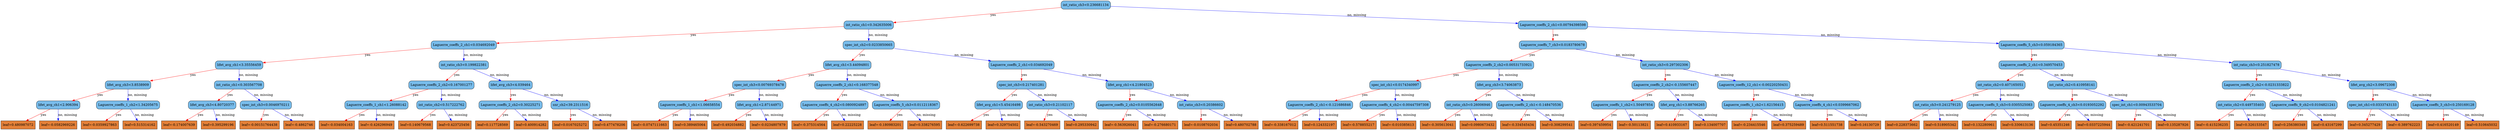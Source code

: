 digraph {
	graph [bb="0,0,8678.8,567",
		rankdir=TB
	];
	node [label="\N"];
	0	[fillcolor="#78bceb",
		height=0.5,
		label="int_ratio_ch3<0.236681134",
		pos="3638.9,549",
		shape=box,
		style="filled, rounded",
		width=2.3264];
	1	[fillcolor="#78bceb",
		height=0.5,
		label="int_ratio_ch1<0.342635006",
		pos="2941.9,460.5",
		shape=box,
		style="filled, rounded",
		width=2.3264];
	0 -> 1	[color="#FF0000",
		label=yes,
		lp="3361.9,504.75",
		pos="e,3026,471.94 3554.8,537.57 3424.4,521.38 3174.2,490.33 3037.3,473.34"];
	2	[fillcolor="#78bceb",
		height=0.5,
		label="Laguerre_coeffs_2_ch1<0.00794398598",
		pos="5496.9,460.5",
		shape=box,
		style="filled, rounded",
		width=3.2951];
	0 -> 2	[color="#0000FF",
		label="no, missing",
		lp="4766.8,504.75",
		pos="e,5377.9,467.04 3722.9,544.09 4018.1,530.35 5008.5,484.24 5366.4,467.57"];
	3	[fillcolor="#78bceb",
		height=0.5,
		label="Laguerre_coeffs_2_ch1<0.034692049",
		pos="1636.9,372",
		shape=box,
		style="filled, rounded",
		width=3.1076];
	1 -> 3	[color="#FF0000",
		label=yes,
		lp="2415.9,416.25",
		pos="e,1748.9,380.43 2857.8,453.92 2633.9,439.09 2023.1,398.6 1760,381.16"];
	4	[fillcolor="#78bceb",
		height=0.5,
		label="spec_int_ch2<0.0233850665",
		pos="2941.9,372",
		shape=box,
		style="filled, rounded",
		width=2.4097];
	1 -> 4	[color="#0000FF",
		label="no, missing",
		lp="2973.8,416.25",
		pos="e,2941.9,390.35 2941.9,442.41 2941.9,430.76 2941.9,415.05 2941.9,401.52"];
	5	[fillcolor="#78bceb",
		height=0.5,
		label="Laguerre_coeffs_7_ch3<0.0183780678",
		pos="5496.9,372",
		shape=box,
		style="filled, rounded",
		width=3.2014];
	2 -> 5	[color="#FF0000",
		label=yes,
		lp="5505.9,416.25",
		pos="e,5496.9,390.35 5496.9,442.41 5496.9,430.76 5496.9,415.05 5496.9,401.52"];
	6	[fillcolor="#78bceb",
		height=0.5,
		label="Laguerre_coeffs_5_ch3<0.059184365",
		pos="7057.9,372",
		shape=box,
		style="filled, rounded",
		width=3.1076];
	2 -> 6	[color="#0000FF",
		label="no, missing",
		lp="6449.8,416.25",
		pos="e,6945.6,379.22 5615.8,452.91 5904.7,436.9 6641,396.1 6934.5,379.84"];
	7	[fillcolor="#78bceb",
		height=0.5,
		label="lifet_avg_ch1<3.35556459",
		pos="824.88,283.5",
		shape=box,
		style="filled, rounded",
		width=2.2639];
	3 -> 7	[color="#FF0000",
		label=yes,
		lp="1312.9,327.75",
		pos="e,906.63,293.21 1524.8,359.06 1363.4,341.87 1068.3,310.43 918.07,294.43"];
	8	[fillcolor="#78bceb",
		height=0.5,
		label="int_ratio_ch3<0.199822381",
		pos="1636.9,283.5",
		shape=box,
		style="filled, rounded",
		width=2.3264];
	3 -> 8	[color="#0000FF",
		label="no, missing",
		lp="1668.8,327.75",
		pos="e,1636.9,301.85 1636.9,353.91 1636.9,342.26 1636.9,326.55 1636.9,313.02"];
	9	[fillcolor="#78bceb",
		height=0.5,
		label="lifet_avg_ch1<3.44094801",
		pos="2925.9,283.5",
		shape=box,
		style="filled, rounded",
		width=2.2639];
	4 -> 9	[color="#FF0000",
		label=yes,
		lp="2944.9,327.75",
		pos="e,2929.1,301.85 2938.7,353.91 2936.6,342.26 2933.7,326.55 2931.2,313.02"];
	10	[fillcolor="#78bceb",
		height=0.5,
		label="Laguerre_coeffs_2_ch1<0.034692049",
		pos="3568.9,283.5",
		shape=box,
		style="filled, rounded",
		width=3.1076];
	4 -> 10	[color="#0000FF",
		label="no, missing",
		lp="3343.8,327.75",
		pos="e,3456.8,299.97 3029.1,358.97 3137.3,344.04 3322.6,318.47 3445.5,301.53"];
	15	[fillcolor="#78bceb",
		height=0.5,
		label="lifet_avg_ch3<3.8538909",
		pos="439.88,195",
		shape=box,
		style="filled, rounded",
		width=2.1701];
	7 -> 15	[color="#FF0000",
		label=yes,
		lp="675.88,239.25",
		pos="e,517.53,213.45 747.43,265.1 684.22,250.9 594.88,230.82 528.76,215.97"];
	16	[fillcolor="#78bceb",
		height=0.5,
		label="int_ratio_ch1<0.303567708",
		pos="824.88,195",
		shape=box,
		style="filled, rounded",
		width=2.3264];
	7 -> 16	[color="#0000FF",
		label="no, missing",
		lp="856.75,239.25",
		pos="e,824.88,213.35 824.88,265.41 824.88,253.76 824.88,238.05 824.88,224.52"];
	17	[fillcolor="#78bceb",
		height=0.5,
		label="Laguerre_coeffs_2_ch2<0.167001277",
		pos="1543.9,195",
		shape=box,
		style="filled, rounded",
		width=3.1076];
	8 -> 17	[color="#FF0000",
		label=yes,
		lp="1607.9,239.25",
		pos="e,1562.5,213.35 1618.5,265.41 1604.8,252.7 1586,235.16 1570.6,220.89"];
	18	[fillcolor="#78bceb",
		height=0.5,
		label="lifet_avg_ch3<4.039464",
		pos="1785.9,195",
		shape=box,
		style="filled, rounded",
		width=2.0764];
	8 -> 18	[color="#0000FF",
		label="no, missing",
		lp="1756.8,239.25",
		pos="e,1755.9,213.41 1666.7,265.2 1689.4,251.99 1721,233.64 1746,219.16"];
	31	[fillcolor="#78bceb",
		height=0.5,
		label="lifet_avg_ch1<2.906394",
		pos="196.88,106.5",
		shape=box,
		style="filled, rounded",
		width=2.0764];
	15 -> 31	[color="#FF0000",
		label=yes,
		lp="349.88,150.75",
		pos="e,245.68,124.87 390.99,176.6 352.19,162.79 297.78,143.42 256.43,128.7"];
	32	[fillcolor="#78bceb",
		height=0.5,
		label="Laguerre_coeffs_1_ch2<1.34205675",
		pos="439.88,106.5",
		shape=box,
		style="filled, rounded",
		width=3.0139];
	15 -> 32	[color="#0000FF",
		label="no, missing",
		lp="471.75,150.75",
		pos="e,439.88,124.85 439.88,176.91 439.88,165.26 439.88,149.55 439.88,136.02"];
	33	[fillcolor="#78bceb",
		height=0.5,
		label="lifet_avg_ch3<4.80720377",
		pos="731.88,106.5",
		shape=box,
		style="filled, rounded",
		width=2.2639];
	16 -> 33	[color="#FF0000",
		label=yes,
		lp="795.88,150.75",
		pos="e,750.53,124.85 806.5,176.91 792.83,164.2 773.97,146.66 758.63,132.39"];
	34	[fillcolor="#78bceb",
		height=0.5,
		label="spec_int_ch3<0.0046970211",
		pos="917.88,106.5",
		shape=box,
		style="filled, rounded",
		width=2.4097];
	16 -> 34	[color="#0000FF",
		label="no, missing",
		lp="911.75,150.75",
		pos="e,899.22,124.85 843.25,176.91 856.92,164.2 875.78,146.66 891.12,132.39"];
	63	[fillcolor="#e48038",
		height=0.5,
		label="leaf=0.480987072",
		pos="57.875,18",
		shape=box,
		style=filled,
		width=1.6076];
	31 -> 63	[color="#FF0000",
		label=yes,
		lp="148.88,62.25",
		pos="e,85.621,36.267 169.08,88.203 147.87,75.003 118.43,56.683 95.17,42.209"];
	64	[fillcolor="#e48038",
		height=0.5,
		label="leaf=-0.0582969226",
		pos="196.88,18",
		shape=box,
		style=filled,
		width=1.7639];
	31 -> 64	[color="#0000FF",
		label="no, missing",
		lp="228.75,62.25",
		pos="e,196.88,36.35 196.88,88.41 196.88,76.758 196.88,61.047 196.88,47.519"];
	65	[fillcolor="#e48038",
		height=0.5,
		label="leaf=-0.0359927863",
		pos="341.88,18",
		shape=box,
		style=filled,
		width=1.7639];
	32 -> 65	[color="#FF0000",
		label=yes,
		lp="408.88,62.25",
		pos="e,361.53,36.35 420.51,88.41 406.11,75.698 386.24,58.157 370.07,43.889"];
	66	[fillcolor="#e48038",
		height=0.5,
		label="leaf=0.515314162",
		pos="480.88,18",
		shape=box,
		style=filled,
		width=1.6076];
	32 -> 66	[color="#0000FF",
		label="no, missing",
		lp="496.75,62.25",
		pos="e,472.65,36.35 447.98,88.41 453.61,76.522 461.25,60.41 467.74,46.702"];
	67	[fillcolor="#e48038",
		height=0.5,
		label="leaf=-0.174007639",
		pos="616.88,18",
		shape=box,
		style=filled,
		width=1.6701];
	33 -> 67	[color="#FF0000",
		label=yes,
		lp="693.88,62.25",
		pos="e,639.83,36.267 708.88,88.203 691.72,75.297 668.06,57.498 649.03,43.183"];
	68	[fillcolor="#e48038",
		height=0.5,
		label="leaf=0.395299196",
		pos="752.88,18",
		shape=box,
		style=filled,
		width=1.6076];
	33 -> 68	[color="#0000FF",
		label="no, missing",
		lp="776.75,62.25",
		pos="e,748.66,36.35 736.02,88.41 738.85,76.758 742.67,61.047 745.95,47.519"];
	69	[fillcolor="#e48038",
		height=0.5,
		label="leaf=-0.00151764438",
		pos="895.88,18",
		shape=box,
		style=filled,
		width=1.8576];
	34 -> 69	[color="#FF0000",
		label=yes,
		lp="917.88,62.25",
		pos="e,900.29,36.35 913.53,88.41 910.53,76.64 906.49,60.729 903.02,47.11"];
	70	[fillcolor="#e48038",
		height=0.5,
		label="leaf=-0.4862746",
		pos="1033.9,18",
		shape=box,
		style=filled,
		width=1.4826];
	34 -> 70	[color="#0000FF",
		label="no, missing",
		lp="1018.8,62.25",
		pos="e,1010.7,36.267 941.07,88.203 958.46,75.238 982.47,57.336 1001.7,42.988"];
	35	[fillcolor="#78bceb",
		height=0.5,
		label="Laguerre_coeffs_1_ch1<1.26088142",
		pos="1303.9,106.5",
		shape=box,
		style="filled, rounded",
		width=3.0139];
	17 -> 35	[color="#FF0000",
		label=yes,
		lp="1454.9,150.75",
		pos="e,1352.1,124.87 1495.6,176.6 1457.3,162.79 1403.5,143.42 1362.7,128.7"];
	36	[fillcolor="#78bceb",
		height=0.5,
		label="int_ratio_ch2<0.517222762",
		pos="1543.9,106.5",
		shape=box,
		style="filled, rounded",
		width=2.3264];
	17 -> 36	[color="#0000FF",
		label="no, missing",
		lp="1575.8,150.75",
		pos="e,1543.9,124.85 1543.9,176.91 1543.9,165.26 1543.9,149.55 1543.9,136.02"];
	37	[fillcolor="#78bceb",
		height=0.5,
		label="Laguerre_coeffs_2_ch2<0.30225271",
		pos="1785.9,106.5",
		shape=box,
		style="filled, rounded",
		width=3.0139];
	18 -> 37	[color="#FF0000",
		label=yes,
		lp="1794.9,150.75",
		pos="e,1785.9,124.85 1785.9,176.91 1785.9,165.26 1785.9,149.55 1785.9,136.02"];
	38	[fillcolor="#78bceb",
		height=0.5,
		label="snr_ch2<39.2311516",
		pos="1978.9,106.5",
		shape=box,
		style="filled, rounded",
		width=1.8264];
	18 -> 38	[color="#0000FF",
		label="no, missing",
		lp="1931.8,150.75",
		pos="e,1940,124.91 1824.5,176.7 1854.7,163.13 1897.1,144.16 1929.8,129.51"];
	71	[fillcolor="#e48038",
		height=0.5,
		label="leaf=-0.034004163",
		pos="1165.9,18",
		shape=box,
		style=filled,
		width=1.6701];
	35 -> 71	[color="#FF0000",
		label=yes,
		lp="1256.9,62.25",
		pos="e,1193.4,36.267 1276.3,88.203 1255.2,75.003 1226,56.683 1202.9,42.209"];
	72	[fillcolor="#e48038",
		height=0.5,
		label="leaf=-0.426296949",
		pos="1303.9,18",
		shape=box,
		style=filled,
		width=1.6701];
	35 -> 72	[color="#0000FF",
		label="no, missing",
		lp="1335.8,62.25",
		pos="e,1303.9,36.35 1303.9,88.41 1303.9,76.758 1303.9,61.047 1303.9,47.519"];
	73	[fillcolor="#e48038",
		height=0.5,
		label="leaf=0.140679568",
		pos="1439.9,18",
		shape=box,
		style=filled,
		width=1.6076];
	36 -> 73	[color="#FF0000",
		label=yes,
		lp="1510.9,62.25",
		pos="e,1460.7,36.35 1523.3,88.41 1507.9,75.581 1486.6,57.831 1469.3,43.493"];
	74	[fillcolor="#e48038",
		height=0.5,
		label="leaf=0.423725456",
		pos="1573.9,18",
		shape=box,
		style=filled,
		width=1.6076];
	36 -> 74	[color="#0000FF",
		label="no, missing",
		lp="1593.8,62.25",
		pos="e,1567.9,36.35 1549.8,88.41 1553.9,76.64 1559.4,60.729 1564.1,47.11"];
	75	[fillcolor="#e48038",
		height=0.5,
		label="leaf=0.117728569",
		pos="1707.9,18",
		shape=box,
		style=filled,
		width=1.6076];
	37 -> 75	[color="#FF0000",
		label=yes,
		lp="1762.9,62.25",
		pos="e,1723.5,36.35 1770.5,88.41 1759.2,75.934 1743.8,58.805 1731,44.685"];
	76	[fillcolor="#e48038",
		height=0.5,
		label="leaf=0.400914282",
		pos="1841.9,18",
		shape=box,
		style=filled,
		width=1.6076];
	37 -> 76	[color="#0000FF",
		label="no, missing",
		lp="1851.8,62.25",
		pos="e,1830.6,36.35 1796.9,88.41 1804.8,76.287 1815.5,59.77 1824.5,45.89"];
	77	[fillcolor="#e48038",
		height=0.5,
		label="leaf=0.0167025272",
		pos="1978.9,18",
		shape=box,
		style=filled,
		width=1.7014];
	38 -> 77	[color="#FF0000",
		label=yes,
		lp="1987.9,62.25",
		pos="e,1978.9,36.35 1978.9,88.41 1978.9,76.758 1978.9,61.047 1978.9,47.519"];
	78	[fillcolor="#e48038",
		height=0.5,
		label="leaf=0.477478206",
		pos="2115.9,18",
		shape=box,
		style=filled,
		width=1.6076];
	38 -> 78	[color="#0000FF",
		label="no, missing",
		lp="2091.8,62.25",
		pos="e,2088.5,36.267 2006.3,88.203 2027.1,75.062 2055.9,56.846 2078.8,42.403"];
	19	[fillcolor="#78bceb",
		height=0.5,
		label="spec_int_ch3<0.00769378478",
		pos="2603.9,195",
		shape=box,
		style="filled, rounded",
		width=2.5035];
	9 -> 19	[color="#FF0000",
		label=yes,
		lp="2802.9,239.25",
		pos="e,2668.8,213.45 2861.1,265.1 2808.8,251.05 2735.1,231.24 2679.9,216.43"];
	20	[fillcolor="#78bceb",
		height=0.5,
		label="Laguerre_coeffs_2_ch1<0.168377548",
		pos="2925.9,195",
		shape=box,
		style="filled, rounded",
		width=3.1076];
	9 -> 20	[color="#0000FF",
		label="no, missing",
		lp="2957.8,239.25",
		pos="e,2925.9,213.35 2925.9,265.41 2925.9,253.76 2925.9,238.05 2925.9,224.52"];
	21	[fillcolor="#78bceb",
		height=0.5,
		label="spec_int_ch3<0.217401281",
		pos="3568.9,195",
		shape=box,
		style="filled, rounded",
		width=2.316];
	10 -> 21	[color="#FF0000",
		label=yes,
		lp="3577.9,239.25",
		pos="e,3568.9,213.35 3568.9,265.41 3568.9,253.76 3568.9,238.05 3568.9,224.52"];
	22	[fillcolor="#78bceb",
		height=0.5,
		label="lifet_avg_ch1<4.21804523",
		pos="3923.9,195",
		shape=box,
		style="filled, rounded",
		width=2.2639];
	10 -> 22	[color="#0000FF",
		label="no, missing",
		lp="3810.8,239.25",
		pos="e,3852.3,213.45 3640.3,265.1 3698.3,250.96 3780.3,230.99 3841.2,216.15"];
	39	[fillcolor="#78bceb",
		height=0.5,
		label="Laguerre_coeffs_1_ch1<1.06658554",
		pos="2393.9,106.5",
		shape=box,
		style="filled, rounded",
		width=3.0139];
	19 -> 39	[color="#FF0000",
		label=yes,
		lp="2526.9,150.75",
		pos="e,2436.1,124.87 2561.6,176.6 2528.4,162.9 2481.9,143.75 2446.3,129.08"];
	40	[fillcolor="#78bceb",
		height=0.5,
		label="lifet_avg_ch1<2.87144971",
		pos="2603.9,106.5",
		shape=box,
		style="filled, rounded",
		width=2.2639];
	19 -> 40	[color="#0000FF",
		label="no, missing",
		lp="2635.8,150.75",
		pos="e,2603.9,124.85 2603.9,176.91 2603.9,165.26 2603.9,149.55 2603.9,136.02"];
	41	[fillcolor="#78bceb",
		height=0.5,
		label="Laguerre_coeffs_4_ch2<0.0800924897",
		pos="2849.9,106.5",
		shape=box,
		style="filled, rounded",
		width=3.2014];
	20 -> 41	[color="#FF0000",
		label=yes,
		lp="2903.9,150.75",
		pos="e,2865.1,124.85 2910.9,176.91 2899.9,164.43 2884.8,147.3 2872.4,133.18"];
	42	[fillcolor="#78bceb",
		height=0.5,
		label="Laguerre_coeffs_5_ch3<0.0112118367",
		pos="3098.9,106.5",
		shape=box,
		style="filled, rounded",
		width=3.2014];
	20 -> 42	[color="#0000FF",
		label="no, missing",
		lp="3059.8,150.75",
		pos="e,3064,124.91 2960.5,176.7 2987.4,163.25 3024.9,144.49 3054.1,129.89"];
	79	[fillcolor="#e48038",
		height=0.5,
		label="leaf=-0.0747111663",
		pos="2254.9,18",
		shape=box,
		style=filled,
		width=1.7639];
	39 -> 79	[color="#FF0000",
		label=yes,
		lp="2345.9,62.25",
		pos="e,2282.6,36.267 2366.1,88.203 2344.9,75.003 2315.4,56.683 2292.2,42.209"];
	80	[fillcolor="#e48038",
		height=0.5,
		label="leaf=0.389465064",
		pos="2393.9,18",
		shape=box,
		style=filled,
		width=1.6076];
	39 -> 80	[color="#0000FF",
		label="no, missing",
		lp="2425.8,62.25",
		pos="e,2393.9,36.35 2393.9,88.41 2393.9,76.758 2393.9,61.047 2393.9,47.519"];
	81	[fillcolor="#e48038",
		height=0.5,
		label="leaf=0.492034882",
		pos="2527.9,18",
		shape=box,
		style=filled,
		width=1.6076];
	40 -> 81	[color="#FF0000",
		label=yes,
		lp="2581.9,62.25",
		pos="e,2543.1,36.35 2588.9,88.41 2577.9,75.934 2562.8,58.805 2550.4,44.685"];
	82	[fillcolor="#e48038",
		height=0.5,
		label="leaf=-0.0234807879",
		pos="2666.9,18",
		shape=box,
		style=filled,
		width=1.7639];
	40 -> 82	[color="#0000FF",
		label="no, missing",
		lp="2673.8,62.25",
		pos="e,2654.2,36.35 2616.3,88.41 2625.2,76.169 2637.4,59.449 2647.6,45.487"];
	83	[fillcolor="#e48038",
		height=0.5,
		label="leaf=-0.375314564",
		pos="2808.9,18",
		shape=box,
		style=filled,
		width=1.6701];
	41 -> 83	[color="#FF0000",
		label=yes,
		lp="2842.9,62.25",
		pos="e,2817.1,36.35 2841.8,88.41 2836.1,76.522 2828.5,60.41 2822,46.702"];
	84	[fillcolor="#e48038",
		height=0.5,
		label="leaf=0.22225228",
		pos="2941.9,18",
		shape=box,
		style=filled,
		width=1.5139];
	41 -> 84	[color="#0000FF",
		label="no, missing",
		lp="2936.8,62.25",
		pos="e,2923.4,36.35 2868.1,88.41 2881.6,75.698 2900.2,58.157 2915.4,43.889"];
	85	[fillcolor="#e48038",
		height=0.5,
		label="leaf=-0.180983201",
		pos="3074.9,18",
		shape=box,
		style=filled,
		width=1.6701];
	42 -> 85	[color="#FF0000",
		label=yes,
		lp="3098.9,62.25",
		pos="e,3079.7,36.35 3094.1,88.41 3090.9,76.64 3086.5,60.729 3082.7,47.11"];
	86	[fillcolor="#e48038",
		height=0.5,
		label="leaf=0.338276595",
		pos="3210.9,18",
		shape=box,
		style=filled,
		width=1.6076];
	42 -> 86	[color="#0000FF",
		label="no, missing",
		lp="3197.8,62.25",
		pos="e,3188.5,36.267 3121.3,88.203 3138,75.297 3161,57.498 3179.6,43.183"];
	43	[fillcolor="#78bceb",
		height=0.5,
		label="lifet_avg_ch1<5.45416498",
		pos="3460.9,106.5",
		shape=box,
		style="filled, rounded",
		width=2.2639];
	21 -> 43	[color="#FF0000",
		label=yes,
		lp="3533.9,150.75",
		pos="e,3482.4,124.77 3547.3,176.7 3531.2,163.86 3509.1,146.16 3491.3,131.88"];
	44	[fillcolor="#78bceb",
		height=0.5,
		label="int_ratio_ch3<0.21102117",
		pos="3640.9,106.5",
		shape=box,
		style="filled, rounded",
		width=2.2326];
	21 -> 44	[color="#0000FF",
		label="no, missing",
		lp="3643.8,150.75",
		pos="e,3626.4,124.85 3583.1,176.91 3593.4,164.55 3607.5,147.63 3619.2,133.58"];
	45	[fillcolor="#78bceb",
		height=0.5,
		label="Laguerre_coeffs_2_ch2<0.0105562648",
		pos="3923.9,106.5",
		shape=box,
		style="filled, rounded",
		width=3.2014];
	22 -> 45	[color="#FF0000",
		label=yes,
		lp="3932.9,150.75",
		pos="e,3923.9,124.85 3923.9,176.91 3923.9,165.26 3923.9,149.55 3923.9,136.02"];
	46	[fillcolor="#78bceb",
		height=0.5,
		label="int_ratio_ch3<0.20386602",
		pos="4170.9,106.5",
		shape=box,
		style="filled, rounded",
		width=2.2326];
	22 -> 46	[color="#0000FF",
		label="no, missing",
		lp="4101.8,150.75",
		pos="e,4121.3,124.87 3973.6,176.6 4013.1,162.76 4068.5,143.34 4110.6,128.61"];
	87	[fillcolor="#e48038",
		height=0.5,
		label="leaf=-0.622699738",
		pos="3346.9,18",
		shape=box,
		style=filled,
		width=1.6701];
	43 -> 87	[color="#FF0000",
		label=yes,
		lp="3423.9,62.25",
		pos="e,3369.6,36.267 3438.1,88.203 3421.1,75.297 3397.6,57.498 3378.7,43.183"];
	88	[fillcolor="#e48038",
		height=0.5,
		label="leaf=0.329754502",
		pos="3482.9,18",
		shape=box,
		style=filled,
		width=1.6076];
	43 -> 88	[color="#0000FF",
		label="no, missing",
		lp="3505.8,62.25",
		pos="e,3478.5,36.35 3465.2,88.41 3468.2,76.64 3472.3,60.729 3475.7,47.11"];
	89	[fillcolor="#e48038",
		height=0.5,
		label="leaf=-0.543270469",
		pos="3618.9,18",
		shape=box,
		style=filled,
		width=1.6701];
	44 -> 89	[color="#FF0000",
		label=yes,
		lp="3640.9,62.25",
		pos="e,3623.3,36.35 3636.5,88.41 3633.5,76.64 3629.5,60.729 3626,47.11"];
	90	[fillcolor="#e48038",
		height=0.5,
		label="leaf=0.295330942",
		pos="3754.9,18",
		shape=box,
		style=filled,
		width=1.6076];
	44 -> 90	[color="#0000FF",
		label="no, missing",
		lp="3740.8,62.25",
		pos="e,3732.1,36.267 3663.7,88.203 3680.7,75.297 3704.1,57.498 3723,43.183"];
	91	[fillcolor="#e48038",
		height=0.5,
		label="leaf=-0.563926041",
		pos="3890.9,18",
		shape=box,
		style=filled,
		width=1.6701];
	45 -> 91	[color="#FF0000",
		label=yes,
		lp="3919.9,62.25",
		pos="e,3897.5,36.35 3917.4,88.41 3912.8,76.522 3906.7,60.41 3901.4,46.702"];
	92	[fillcolor="#e48038",
		height=0.5,
		label="leaf=-0.276680171",
		pos="4028.9,18",
		shape=box,
		style=filled,
		width=1.6701];
	45 -> 92	[color="#0000FF",
		label="no, missing",
		lp="4017.8,62.25",
		pos="e,4007.9,36.267 3944.9,88.203 3960.5,75.356 3981.9,57.661 3999.3,43.38"];
	93	[fillcolor="#e48038",
		height=0.5,
		label="leaf=-0.0108702034",
		pos="4170.9,18",
		shape=box,
		style=filled,
		width=1.7639];
	46 -> 93	[color="#FF0000",
		label=yes,
		lp="4179.9,62.25",
		pos="e,4170.9,36.35 4170.9,88.41 4170.9,76.758 4170.9,61.047 4170.9,47.519"];
	94	[fillcolor="#e48038",
		height=0.5,
		label="leaf=0.480702788",
		pos="4309.9,18",
		shape=box,
		style=filled,
		width=1.6076];
	46 -> 94	[color="#0000FF",
		label="no, missing",
		lp="4284.8,62.25",
		pos="e,4282.1,36.267 4198.7,88.203 4219.9,75.003 4249.3,56.683 4272.6,42.209"];
	11	[fillcolor="#78bceb",
		height=0.5,
		label="Laguerre_coeffs_2_ch2<0.00531733921",
		pos="5182.9,283.5",
		shape=box,
		style="filled, rounded",
		width=3.2951];
	5 -> 11	[color="#FF0000",
		label=yes,
		lp="5377.9,327.75",
		pos="e,5246.2,301.95 5433.7,353.6 5382.7,339.55 5310.8,319.74 5257,304.93"];
	12	[fillcolor="#78bceb",
		height=0.5,
		label="int_ratio_ch3<0.297302306",
		pos="5746.9,283.5",
		shape=box,
		style="filled, rounded",
		width=2.3264];
	5 -> 12	[color="#0000FF",
		label="no, missing",
		lp="5676.8,327.75",
		pos="e,5696.7,301.87 5547.2,353.6 5587.2,339.76 5643.3,320.34 5685.9,305.61"];
	13	[fillcolor="#78bceb",
		height=0.5,
		label="Laguerre_coeffs_2_ch1<0.349570453",
		pos="7057.9,283.5",
		shape=box,
		style="filled, rounded",
		width=3.1076];
	6 -> 13	[color="#FF0000",
		label=yes,
		lp="7066.9,327.75",
		pos="e,7057.9,301.85 7057.9,353.91 7057.9,342.26 7057.9,326.55 7057.9,313.02"];
	14	[fillcolor="#78bceb",
		height=0.5,
		label="int_ratio_ch3<0.251827478",
		pos="7878.9,283.5",
		shape=box,
		style="filled, rounded",
		width=2.3264];
	6 -> 14	[color="#0000FF",
		label="no, missing",
		lp="7574.8,327.75",
		pos="e,7794.8,293.36 7169.9,359.2 7332.4,342.07 7631,310.62 7783.6,294.54"];
	23	[fillcolor="#78bceb",
		height=0.5,
		label="spec_int_ch1<0.0174340997",
		pos="4844.9,195",
		shape=box,
		style="filled, rounded",
		width=2.4097];
	11 -> 23	[color="#FF0000",
		label=yes,
		lp="5053.9,239.25",
		pos="e,4913,213.45 5114.9,265.1 5059.7,250.99 4981.9,231.07 4924,216.25"];
	24	[fillcolor="#78bceb",
		height=0.5,
		label="lifet_avg_ch3<3.74063873",
		pos="5182.9,195",
		shape=box,
		style="filled, rounded",
		width=2.2639];
	11 -> 24	[color="#0000FF",
		label="no, missing",
		lp="5214.8,239.25",
		pos="e,5182.9,213.35 5182.9,265.41 5182.9,253.76 5182.9,238.05 5182.9,224.52"];
	25	[fillcolor="#78bceb",
		height=0.5,
		label="Laguerre_coeffs_2_ch2<-0.155607447",
		pos="5746.9,195",
		shape=box,
		style="filled, rounded",
		width=3.1701];
	12 -> 25	[color="#FF0000",
		label=yes,
		lp="5755.9,239.25",
		pos="e,5746.9,213.35 5746.9,265.41 5746.9,253.76 5746.9,238.05 5746.9,224.52"];
	26	[fillcolor="#78bceb",
		height=0.5,
		label="Laguerre_coeffs_12_ch1<-0.00220250431",
		pos="6091.9,195",
		shape=box,
		style="filled, rounded",
		width=3.4514];
	12 -> 26	[color="#0000FF",
		label="no, missing",
		lp="5982.8,239.25",
		pos="e,6022.3,213.45 5816.3,265.1 5872.7,250.96 5952.3,230.99 6011.5,216.15"];
	47	[fillcolor="#78bceb",
		height=0.5,
		label="Laguerre_coeffs_2_ch1<-0.121686846",
		pos="4581.9,106.5",
		shape=box,
		style="filled, rounded",
		width=3.1701];
	23 -> 47	[color="#FF0000",
		label=yes,
		lp="4746.9,150.75",
		pos="e,4634.7,124.87 4792,176.6 4749.7,162.7 4690.3,143.17 4645.5,128.42"];
	48	[fillcolor="#78bceb",
		height=0.5,
		label="Laguerre_coeffs_4_ch2<-0.00447597308",
		pos="4844.9,106.5",
		shape=box,
		style="filled, rounded",
		width=3.3576];
	23 -> 48	[color="#0000FF",
		label="no, missing",
		lp="4876.8,150.75",
		pos="e,4844.9,124.85 4844.9,176.91 4844.9,165.26 4844.9,149.55 4844.9,136.02"];
	49	[fillcolor="#78bceb",
		height=0.5,
		label="int_ratio_ch3<0.26006946",
		pos="5095.9,106.5",
		shape=box,
		style="filled, rounded",
		width=2.2326];
	24 -> 49	[color="#FF0000",
		label=yes,
		lp="5156.9,150.75",
		pos="e,5113.3,124.85 5165.7,176.91 5153,164.32 5135.6,146.98 5121.3,132.79"];
	50	[fillcolor="#78bceb",
		height=0.5,
		label="Laguerre_coeffs_2_ch1<-0.148470536",
		pos="5308.9,106.5",
		shape=box,
		style="filled, rounded",
		width=3.1701];
	24 -> 50	[color="#0000FF",
		label="no, missing",
		lp="5289.8,150.75",
		pos="e,5283.7,124.77 5208.1,176.7 5227.1,163.62 5253.5,145.51 5274.5,131.1"];
	95	[fillcolor="#e48038",
		height=0.5,
		label="leaf=-0.338167012",
		pos="4445.9,18",
		shape=box,
		style=filled,
		width=1.6701];
	47 -> 95	[color="#FF0000",
		label=yes,
		lp="4535.9,62.25",
		pos="e,4473,36.267 4554.7,88.203 4534,75.062 4505.4,56.846 4482.7,42.403"];
	96	[fillcolor="#e48038",
		height=0.5,
		label="leaf=0.124332197",
		pos="4581.9,18",
		shape=box,
		style=filled,
		width=1.6076];
	47 -> 96	[color="#0000FF",
		label="no, missing",
		lp="4613.8,62.25",
		pos="e,4581.9,36.35 4581.9,88.41 4581.9,76.758 4581.9,61.047 4581.9,47.519"];
	97	[fillcolor="#e48038",
		height=0.5,
		label="leaf=-0.578855217",
		pos="4717.9,18",
		shape=box,
		style=filled,
		width=1.6701];
	48 -> 97	[color="#FF0000",
		label=yes,
		lp="4801.9,62.25",
		pos="e,4743.2,36.267 4819.5,88.203 4800.3,75.12 4773.7,57.01 4752.5,42.597"];
	98	[fillcolor="#e48038",
		height=0.5,
		label="leaf=-0.010385613",
		pos="4855.9,18",
		shape=box,
		style=filled,
		width=1.6701];
	48 -> 98	[color="#0000FF",
		label="no, missing",
		lp="4883.8,62.25",
		pos="e,4853.7,36.35 4847,88.41 4848.5,76.758 4850.5,61.047 4852.2,47.519"];
	99	[fillcolor="#e48038",
		height=0.5,
		label="leaf=-0.305613041",
		pos="4993.9,18",
		shape=box,
		style=filled,
		width=1.6701];
	49 -> 99	[color="#FF0000",
		label=yes,
		lp="5063.9,62.25",
		pos="e,5014.3,36.35 5075.7,88.41 5060.6,75.581 5039.7,57.831 5022.8,43.493"];
	100	[fillcolor="#e48038",
		height=0.5,
		label="leaf=0.0980673432",
		pos="5132.9,18",
		shape=box,
		style=filled,
		width=1.7014];
	49 -> 100	[color="#0000FF",
		label="no, missing",
		lp="5149.8,62.25",
		pos="e,5125.5,36.35 5103.2,88.41 5108.3,76.522 5115.2,60.41 5121,46.702"];
	101	[fillcolor="#e48038",
		height=0.5,
		label="leaf=-0.334545434",
		pos="5271.9,18",
		shape=box,
		style=filled,
		width=1.6701];
	50 -> 101	[color="#FF0000",
		label=yes,
		lp="5302.9,62.25",
		pos="e,5279.3,36.35 5301.6,88.41 5296.5,76.522 5289.6,60.41 5283.7,46.702"];
	102	[fillcolor="#e48038",
		height=0.5,
		label="leaf=0.308299541",
		pos="5407.9,18",
		shape=box,
		style=filled,
		width=1.6076];
	50 -> 102	[color="#0000FF",
		label="no, missing",
		lp="5399.8,62.25",
		pos="e,5388,36.35 5328.4,88.41 5343,75.698 5363.1,58.157 5379.4,43.889"];
	51	[fillcolor="#78bceb",
		height=0.5,
		label="Laguerre_coeffs_1_ch2<1.50497854",
		pos="5636.9,106.5",
		shape=box,
		style="filled, rounded",
		width=3.0139];
	25 -> 51	[color="#FF0000",
		label=yes,
		lp="5710.9,150.75",
		pos="e,5658.8,124.77 5724.9,176.7 5708.5,163.86 5686,146.16 5667.9,131.88"];
	52	[fillcolor="#78bceb",
		height=0.5,
		label="lifet_avg_ch1<3.88766265",
		pos="5844.9,106.5",
		shape=box,
		style="filled, rounded",
		width=2.2639];
	25 -> 52	[color="#0000FF",
		label="no, missing",
		lp="5836.8,150.75",
		pos="e,5825.2,124.85 5766.2,176.91 5780.6,164.2 5800.5,146.66 5816.7,132.39"];
	53	[fillcolor="#78bceb",
		height=0.5,
		label="Laguerre_coeffs_1_ch2<1.62156415",
		pos="6091.9,106.5",
		shape=box,
		style="filled, rounded",
		width=3.0139];
	26 -> 53	[color="#FF0000",
		label=yes,
		lp="6100.9,150.75",
		pos="e,6091.9,124.85 6091.9,176.91 6091.9,165.26 6091.9,149.55 6091.9,136.02"];
	54	[fillcolor="#78bceb",
		height=0.5,
		label="Laguerre_coeffs_4_ch1<0.0399667062",
		pos="6347.9,106.5",
		shape=box,
		style="filled, rounded",
		width=3.2014];
	26 -> 54	[color="#0000FF",
		label="no, missing",
		lp="6274.8,150.75",
		pos="e,6296.5,124.87 6143.4,176.6 6184.4,162.73 6242.1,143.25 6285.7,128.51"];
	103	[fillcolor="#e48038",
		height=0.5,
		label="leaf=0.397459954",
		pos="5541.9,18",
		shape=box,
		style=filled,
		width=1.6076];
	51 -> 103	[color="#FF0000",
		label=yes,
		lp="5607.9,62.25",
		pos="e,5560.9,36.35 5618.1,88.41 5604.1,75.698 5584.9,58.157 5569.2,43.889"];
	104	[fillcolor="#e48038",
		height=0.5,
		label="leaf=-0.50113821",
		pos="5674.9,18",
		shape=box,
		style=filled,
		width=1.5764];
	51 -> 104	[color="#0000FF",
		label="no, missing",
		lp="5691.8,62.25",
		pos="e,5667.3,36.35 5644.4,88.41 5649.6,76.522 5656.7,60.41 5662.7,46.702"];
	105	[fillcolor="#e48038",
		height=0.5,
		label="leaf=0.410933167",
		pos="5807.9,18",
		shape=box,
		style=filled,
		width=1.6076];
	52 -> 105	[color="#FF0000",
		label=yes,
		lp="5838.9,62.25",
		pos="e,5815.3,36.35 5837.6,88.41 5832.5,76.522 5825.6,60.41 5819.7,46.702"];
	106	[fillcolor="#e48038",
		height=0.5,
		label="leaf=0.134007707",
		pos="5941.9,18",
		shape=box,
		style=filled,
		width=1.6076];
	52 -> 106	[color="#0000FF",
		label="no, missing",
		lp="5934.8,62.25",
		pos="e,5922.4,36.35 5864,88.41 5878.3,75.698 5898,58.157 5914,43.889"];
	107	[fillcolor="#e48038",
		height=0.5,
		label="leaf=-0.234415546",
		pos="6077.9,18",
		shape=box,
		style=filled,
		width=1.6701];
	53 -> 107	[color="#FF0000",
		label=yes,
		lp="6095.9,62.25",
		pos="e,6080.7,36.35 6089.1,88.41 6087.2,76.758 6084.7,61.047 6082.5,47.519"];
	108	[fillcolor="#e48038",
		height=0.5,
		label="leaf=0.375259489",
		pos="6213.9,18",
		shape=box,
		style=filled,
		width=1.6076];
	53 -> 108	[color="#0000FF",
		label="no, missing",
		lp="6195.8,62.25",
		pos="e,6189.5,36.267 6116.3,88.203 6134.6,75.179 6160,57.173 6180.3,42.792"];
	109	[fillcolor="#e48038",
		height=0.5,
		label="leaf=0.511551738",
		pos="6347.9,18",
		shape=box,
		style=filled,
		width=1.6076];
	54 -> 109	[color="#FF0000",
		label=yes,
		lp="6356.9,62.25",
		pos="e,6347.9,36.35 6347.9,88.41 6347.9,76.758 6347.9,61.047 6347.9,47.519"];
	110	[fillcolor="#e48038",
		height=0.5,
		label="leaf=0.16130729",
		pos="6477.9,18",
		shape=box,
		style=filled,
		width=1.5139];
	54 -> 110	[color="#0000FF",
		label="no, missing",
		lp="6456.8,62.25",
		pos="e,6451.9,36.267 6373.9,88.203 6393.5,75.12 6420.8,57.01 6442.4,42.597"];
	27	[fillcolor="#78bceb",
		height=0.5,
		label="int_ratio_ch2<0.407165051",
		pos="6949.9,195",
		shape=box,
		style="filled, rounded",
		width=2.3264];
	13 -> 27	[color="#FF0000",
		label=yes,
		lp="7022.9,239.25",
		pos="e,6971.4,213.27 7036.3,265.2 7020.2,252.36 6998.1,234.66 6980.3,220.38"];
	28	[fillcolor="#78bceb",
		height=0.5,
		label="int_ratio_ch2<0.410958141",
		pos="7198.9,195",
		shape=box,
		style="filled, rounded",
		width=2.3264];
	13 -> 28	[color="#0000FF",
		label="no, missing",
		lp="7173.8,239.25",
		pos="e,7170.7,213.27 7086.1,265.2 7107.6,252 7137.4,233.68 7161,219.21"];
	29	[fillcolor="#78bceb",
		height=0.5,
		label="Laguerre_coeffs_2_ch2<-0.0231333822",
		pos="7878.9,195",
		shape=box,
		style="filled, rounded",
		width=3.2639];
	14 -> 29	[color="#FF0000",
		label=yes,
		lp="7887.9,239.25",
		pos="e,7878.9,213.35 7878.9,265.41 7878.9,253.76 7878.9,238.05 7878.9,224.52"];
	30	[fillcolor="#78bceb",
		height=0.5,
		label="lifet_avg_ch2<3.09672308",
		pos="8241.9,195",
		shape=box,
		style="filled, rounded",
		width=2.2639];
	14 -> 30	[color="#0000FF",
		label="no, missing",
		lp="8125.8,239.25",
		pos="e,8168.7,213.45 7951.9,265.1 8011.4,250.93 8095.4,230.91 8157.7,216.06"];
	55	[fillcolor="#78bceb",
		height=0.5,
		label="int_ratio_ch3<0.241279125",
		pos="6732.9,106.5",
		shape=box,
		style="filled, rounded",
		width=2.3264];
	27 -> 55	[color="#FF0000",
		label=yes,
		lp="6869.9,150.75",
		pos="e,6776.5,124.87 6906.2,176.6 6871.9,162.9 6823.8,143.75 6787,129.08"];
	56	[fillcolor="#78bceb",
		height=0.5,
		label="Laguerre_coeffs_5_ch3<0.0305525083",
		pos="6949.9,106.5",
		shape=box,
		style="filled, rounded",
		width=3.2014];
	27 -> 56	[color="#0000FF",
		label="no, missing",
		lp="6981.8,150.75",
		pos="e,6949.9,124.85 6949.9,176.91 6949.9,165.26 6949.9,149.55 6949.9,136.02"];
	57	[fillcolor="#78bceb",
		height=0.5,
		label="Laguerre_coeffs_4_ch3<0.0193052292",
		pos="7198.9,106.5",
		shape=box,
		style="filled, rounded",
		width=3.2014];
	28 -> 57	[color="#FF0000",
		label=yes,
		lp="7207.9,150.75",
		pos="e,7198.9,124.85 7198.9,176.91 7198.9,165.26 7198.9,149.55 7198.9,136.02"];
	58	[fillcolor="#78bceb",
		height=0.5,
		label="spec_int_ch1<0.00943533704",
		pos="7421.9,106.5",
		shape=box,
		style="filled, rounded",
		width=2.5035];
	28 -> 58	[color="#0000FF",
		label="no, missing",
		lp="7362.8,150.75",
		pos="e,7377.1,124.87 7243.7,176.6 7279.2,162.85 7328.9,143.58 7366.7,128.89"];
	111	[fillcolor="#e48038",
		height=0.5,
		label="leaf=0.228373662",
		pos="6607.9,18",
		shape=box,
		style=filled,
		width=1.6076];
	55 -> 111	[color="#FF0000",
		label=yes,
		lp="6690.9,62.25",
		pos="e,6632.8,36.267 6707.9,88.203 6689.1,75.179 6663,57.173 6642.3,42.792"];
	112	[fillcolor="#e48038",
		height=0.5,
		label="leaf=0.518905342",
		pos="6741.9,18",
		shape=box,
		style=filled,
		width=1.6076];
	55 -> 112	[color="#0000FF",
		label="no, missing",
		lp="6770.8,62.25",
		pos="e,6740.1,36.35 6734.7,88.41 6735.9,76.758 6737.5,61.047 6738.9,47.519"];
	113	[fillcolor="#e48038",
		height=0.5,
		label="leaf=0.132280961",
		pos="6875.9,18",
		shape=box,
		style=filled,
		width=1.6076];
	56 -> 113	[color="#FF0000",
		label=yes,
		lp="6928.9,62.25",
		pos="e,6890.7,36.35 6935.3,88.41 6924.7,76.051 6910.2,59.127 6898.2,45.085"];
	114	[fillcolor="#e48038",
		height=0.5,
		label="leaf=0.330613136",
		pos="7009.9,18",
		shape=box,
		style=filled,
		width=1.6076];
	56 -> 114	[color="#0000FF",
		label="no, missing",
		lp="7017.8,62.25",
		pos="e,6997.8,36.35 6961.7,88.41 6970.2,76.169 6981.8,59.449 6991.5,45.487"];
	115	[fillcolor="#e48038",
		height=0.5,
		label="leaf=0.45351246",
		pos="7139.9,18",
		shape=box,
		style=filled,
		width=1.5139];
	57 -> 115	[color="#FF0000",
		label=yes,
		lp="7183.9,62.25",
		pos="e,7151.7,36.35 7187.2,88.41 7178.9,76.169 7167.5,59.449 7157.9,45.487"];
	116	[fillcolor="#e48038",
		height=0.5,
		label="leaf=0.0337225944",
		pos="7273.9,18",
		shape=box,
		style=filled,
		width=1.7014];
	57 -> 116	[color="#0000FF",
		label="no, missing",
		lp="7275.8,62.25",
		pos="e,7258.8,36.35 7213.7,88.41 7224.5,75.934 7239.4,58.805 7251.6,44.685"];
	117	[fillcolor="#e48038",
		height=0.5,
		label="leaf=-0.421241701",
		pos="7412.9,18",
		shape=box,
		style=filled,
		width=1.6701];
	58 -> 117	[color="#FF0000",
		label=yes,
		lp="7427.9,62.25",
		pos="e,7414.7,36.35 7420.1,88.41 7418.9,76.758 7417.2,61.047 7415.8,47.519"];
	118	[fillcolor="#e48038",
		height=0.5,
		label="leaf=0.135287926",
		pos="7548.9,18",
		shape=box,
		style=filled,
		width=1.6076];
	58 -> 118	[color="#0000FF",
		label="no, missing",
		lp="7528.8,62.25",
		pos="e,7523.5,36.267 7447.3,88.203 7466.5,75.12 7493.1,57.01 7514.2,42.597"];
	59	[fillcolor="#78bceb",
		height=0.5,
		label="int_ratio_ch2<0.449735403",
		pos="7770.9,106.5",
		shape=box,
		style="filled, rounded",
		width=2.3264];
	29 -> 59	[color="#FF0000",
		label=yes,
		lp="7843.9,150.75",
		pos="e,7792.4,124.77 7857.3,176.7 7841.2,163.86 7819.1,146.16 7801.3,131.88"];
	60	[fillcolor="#78bceb",
		height=0.5,
		label="Laguerre_coeffs_9_ch2<0.0104821241",
		pos="7987.9,106.5",
		shape=box,
		style="filled, rounded",
		width=3.2014];
	29 -> 60	[color="#0000FF",
		label="no, missing",
		lp="7975.8,150.75",
		pos="e,7966.1,124.77 7900.7,176.7 7916.9,163.86 7939.2,146.16 7957.2,131.88"];
	61	[fillcolor="#78bceb",
		height=0.5,
		label="spec_int_ch1<0.0333743133",
		pos="8241.9,106.5",
		shape=box,
		style="filled, rounded",
		width=2.4097];
	30 -> 61	[color="#FF0000",
		label=yes,
		lp="8250.9,150.75",
		pos="e,8241.9,124.85 8241.9,176.91 8241.9,165.26 8241.9,149.55 8241.9,136.02"];
	62	[fillcolor="#78bceb",
		height=0.5,
		label="Laguerre_coeffs_3_ch3<0.250169128",
		pos="8486.9,106.5",
		shape=box,
		style="filled, rounded",
		width=3.1076];
	30 -> 62	[color="#0000FF",
		label="no, missing",
		lp="8418.8,150.75",
		pos="e,8437.7,124.87 8291.2,176.6 8330.3,162.79 8385.1,143.42 8426.8,128.7"];
	119	[fillcolor="#e48038",
		height=0.5,
		label="leaf=-0.415236235",
		pos="7684.9,18",
		shape=box,
		style=filled,
		width=1.6701];
	59 -> 119	[color="#FF0000",
		label=yes,
		lp="7744.9,62.25",
		pos="e,7702.1,36.35 7753.9,88.41 7741.4,75.816 7724.1,58.481 7710,44.286"];
	120	[fillcolor="#e48038",
		height=0.5,
		label="leaf=0.326153547",
		pos="7820.9,18",
		shape=box,
		style=filled,
		width=1.6076];
	59 -> 120	[color="#0000FF",
		label="no, missing",
		lp="7832.8,62.25",
		pos="e,7810.8,36.35 7780.8,88.41 7787.7,76.405 7797.1,60.091 7805.1,46.295"];
	121	[fillcolor="#e48038",
		height=0.5,
		label="leaf=0.256380349",
		pos="7954.9,18",
		shape=box,
		style=filled,
		width=1.6076];
	60 -> 121	[color="#FF0000",
		label=yes,
		lp="7983.9,62.25",
		pos="e,7961.5,36.35 7981.4,88.41 7976.8,76.522 7970.7,60.41 7965.4,46.702"];
	122	[fillcolor="#e48038",
		height=0.5,
		label="leaf=0.43167299",
		pos="8084.9,18",
		shape=box,
		style=filled,
		width=1.5139];
	60 -> 122	[color="#0000FF",
		label="no, missing",
		lp="8077.8,62.25",
		pos="e,8065.4,36.35 8007,88.41 8021.3,75.698 8041,58.157 8057,43.889"];
	123	[fillcolor="#e48038",
		height=0.5,
		label="leaf=0.345277429",
		pos="8214.9,18",
		shape=box,
		style=filled,
		width=1.6076];
	61 -> 123	[color="#FF0000",
		label=yes,
		lp="8239.9,62.25",
		pos="e,8220.3,36.35 8236.5,88.41 8232.9,76.64 8227.9,60.729 8223.6,47.11"];
	124	[fillcolor="#e48038",
		height=0.5,
		label="leaf=-0.389762223",
		pos="8350.9,18",
		shape=box,
		style=filled,
		width=1.6701];
	61 -> 124	[color="#0000FF",
		label="no, missing",
		lp="8338.8,62.25",
		pos="e,8329.1,36.267 8263.7,88.203 8279.9,75.356 8302.2,57.661 8320.2,43.38"];
	125	[fillcolor="#e48038",
		height=0.5,
		label="leaf=0.416520149",
		pos="8486.9,18",
		shape=box,
		style=filled,
		width=1.6076];
	62 -> 125	[color="#FF0000",
		label=yes,
		lp="8495.9,62.25",
		pos="e,8486.9,36.35 8486.9,88.41 8486.9,76.758 8486.9,61.047 8486.9,47.519"];
	126	[fillcolor="#e48038",
		height=0.5,
		label="leaf=0.510645032",
		pos="8620.9,18",
		shape=box,
		style=filled,
		width=1.6076];
	62 -> 126	[color="#0000FF",
		label="no, missing",
		lp="8598.8,62.25",
		pos="e,8594.1,36.267 8513.7,88.203 8534,75.062 8562.2,56.846 8584.6,42.403"];
}
